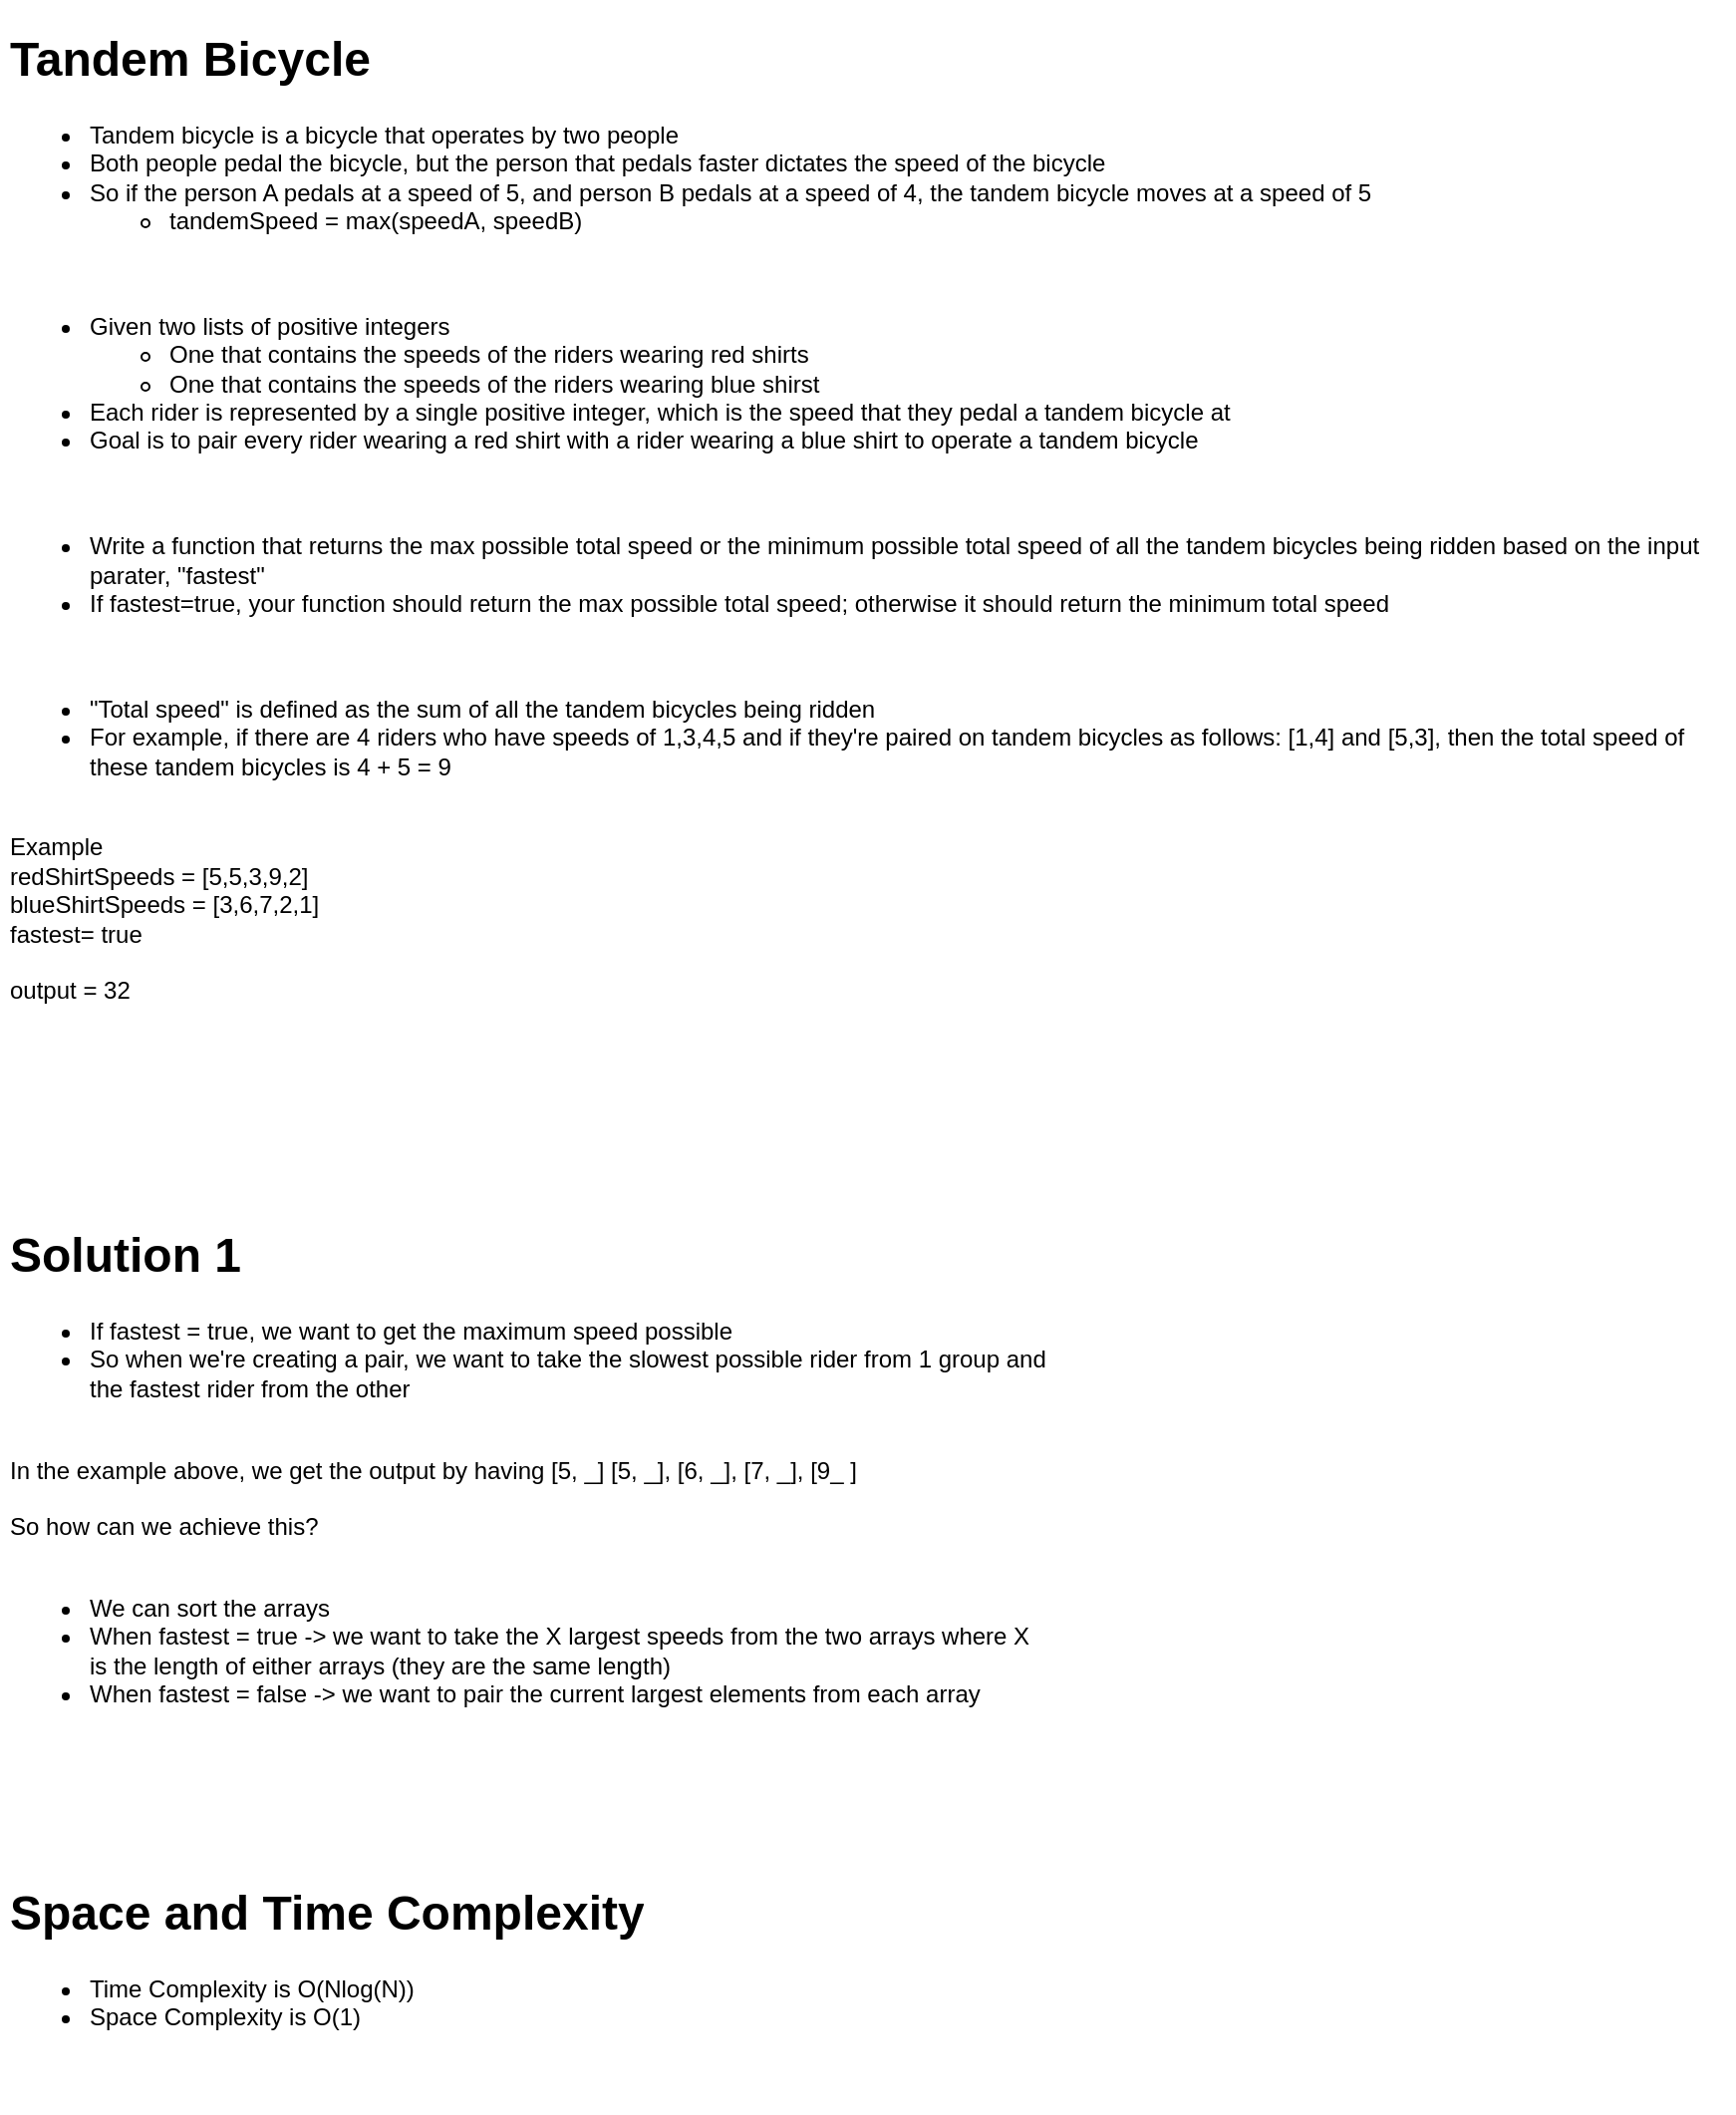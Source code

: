 <mxfile version="20.2.7" type="github">
  <diagram id="CwLAdlA_uoIvWeWzINfy" name="Page-1">
    <mxGraphModel dx="1829" dy="1026" grid="1" gridSize="10" guides="1" tooltips="1" connect="1" arrows="1" fold="1" page="1" pageScale="1" pageWidth="1100" pageHeight="850" math="0" shadow="0">
      <root>
        <mxCell id="0" />
        <mxCell id="1" parent="0" />
        <mxCell id="vkXquWxrRciH1TK5NxMz-1" value="&lt;h1&gt;Tandem Bicycle&lt;/h1&gt;&lt;div&gt;&lt;ul&gt;&lt;li&gt;Tandem bicycle is a bicycle that operates by two people&lt;/li&gt;&lt;li&gt;Both people pedal the bicycle, but the person that pedals faster dictates the speed of the bicycle&lt;/li&gt;&lt;li&gt;So if the person A pedals at a speed of 5, and person B pedals at a speed of 4, the tandem bicycle moves at a speed of 5&lt;/li&gt;&lt;ul&gt;&lt;li&gt;tandemSpeed = max(speedA, speedB)&lt;/li&gt;&lt;/ul&gt;&lt;/ul&gt;&lt;div&gt;&lt;br&gt;&lt;/div&gt;&lt;/div&gt;&lt;div&gt;&lt;ul&gt;&lt;li&gt;Given two lists of positive integers&lt;/li&gt;&lt;ul&gt;&lt;li&gt;One that contains the speeds of the riders wearing red shirts&lt;/li&gt;&lt;li&gt;One that contains the speeds of the riders wearing blue shirst&lt;/li&gt;&lt;/ul&gt;&lt;li&gt;Each rider is represented by a single positive integer, which is the speed that they pedal a tandem bicycle at&lt;/li&gt;&lt;li&gt;Goal is to pair every rider wearing a red shirt with a rider wearing a blue shirt to operate a tandem bicycle&lt;/li&gt;&lt;/ul&gt;&lt;div&gt;&lt;br&gt;&lt;/div&gt;&lt;/div&gt;&lt;div&gt;&lt;ul&gt;&lt;li&gt;Write a function that returns the max possible total speed or the minimum possible total speed of all the tandem bicycles being ridden based on the input parater, &quot;fastest&quot;&lt;/li&gt;&lt;li&gt;If fastest=true, your function should return the max possible total speed; otherwise it should return the minimum total speed&lt;/li&gt;&lt;/ul&gt;&lt;div&gt;&lt;br&gt;&lt;/div&gt;&lt;/div&gt;&lt;div&gt;&lt;ul&gt;&lt;li&gt;&quot;Total speed&quot; is defined as the sum of all the tandem bicycles being ridden&lt;/li&gt;&lt;li&gt;For example, if there are 4 riders who have speeds of 1,3,4,5 and if they&#39;re paired on tandem bicycles as follows: [1,4] and [5,3], then the total speed of these tandem bicycles is 4 + 5 = 9&lt;/li&gt;&lt;/ul&gt;&lt;div&gt;&lt;br&gt;&lt;/div&gt;&lt;/div&gt;&lt;div&gt;Example&lt;/div&gt;&lt;div&gt;redShirtSpeeds = [5,5,3,9,2]&lt;/div&gt;&lt;div&gt;blueShirtSpeeds = [3,6,7,2,1]&lt;/div&gt;&lt;div&gt;fastest= true&lt;/div&gt;&lt;div&gt;&lt;br&gt;&lt;/div&gt;&lt;div&gt;output = 32&lt;/div&gt;" style="text;html=1;strokeColor=none;fillColor=none;spacing=5;spacingTop=-20;whiteSpace=wrap;overflow=hidden;rounded=0;" vertex="1" parent="1">
          <mxGeometry x="50" y="70" width="870" height="530" as="geometry" />
        </mxCell>
        <mxCell id="vkXquWxrRciH1TK5NxMz-2" value="&lt;h1&gt;&lt;span style=&quot;background-color: initial;&quot;&gt;Solution 1&lt;/span&gt;&lt;br&gt;&lt;/h1&gt;&lt;div&gt;&lt;ul&gt;&lt;li&gt;If fastest = true, we want to get the maximum speed possible&lt;/li&gt;&lt;li&gt;So when we&#39;re creating a pair, we want to take the slowest possible rider from 1 group and the fastest rider from the other&lt;/li&gt;&lt;/ul&gt;&lt;div&gt;&lt;br&gt;&lt;/div&gt;&lt;/div&gt;&lt;div&gt;In the example above, we get the output by having [5, _] [5, _], [6, _], [7, _], [9_ ]&lt;/div&gt;&lt;div&gt;&lt;br&gt;&lt;/div&gt;&lt;div&gt;So how can we achieve this?&lt;/div&gt;&lt;div&gt;&lt;br&gt;&lt;/div&gt;&lt;div&gt;&lt;ul&gt;&lt;li&gt;We can sort the arrays&lt;/li&gt;&lt;li&gt;When fastest = true -&amp;gt; we want to take the X largest speeds from the two arrays where X is the length of either arrays (they are the same length)&lt;/li&gt;&lt;li&gt;When fastest = false -&amp;gt; we want to pair the current largest elements from each array&lt;/li&gt;&lt;/ul&gt;&lt;/div&gt;&lt;div&gt;&lt;br&gt;&lt;/div&gt;" style="text;html=1;strokeColor=none;fillColor=none;spacing=5;spacingTop=-20;whiteSpace=wrap;overflow=hidden;rounded=0;" vertex="1" parent="1">
          <mxGeometry x="50" y="670" width="530" height="260" as="geometry" />
        </mxCell>
        <mxCell id="vkXquWxrRciH1TK5NxMz-3" value="&lt;h1&gt;Space and Time Complexity&lt;/h1&gt;&lt;p&gt;&lt;/p&gt;&lt;ul&gt;&lt;li&gt;Time Complexity is O(Nlog(N))&lt;/li&gt;&lt;li&gt;Space Complexity is O(1)&lt;/li&gt;&lt;/ul&gt;&lt;p&gt;&lt;/p&gt;" style="text;html=1;strokeColor=none;fillColor=none;spacing=5;spacingTop=-20;whiteSpace=wrap;overflow=hidden;rounded=0;" vertex="1" parent="1">
          <mxGeometry x="50" y="1000" width="370" height="120" as="geometry" />
        </mxCell>
      </root>
    </mxGraphModel>
  </diagram>
</mxfile>
